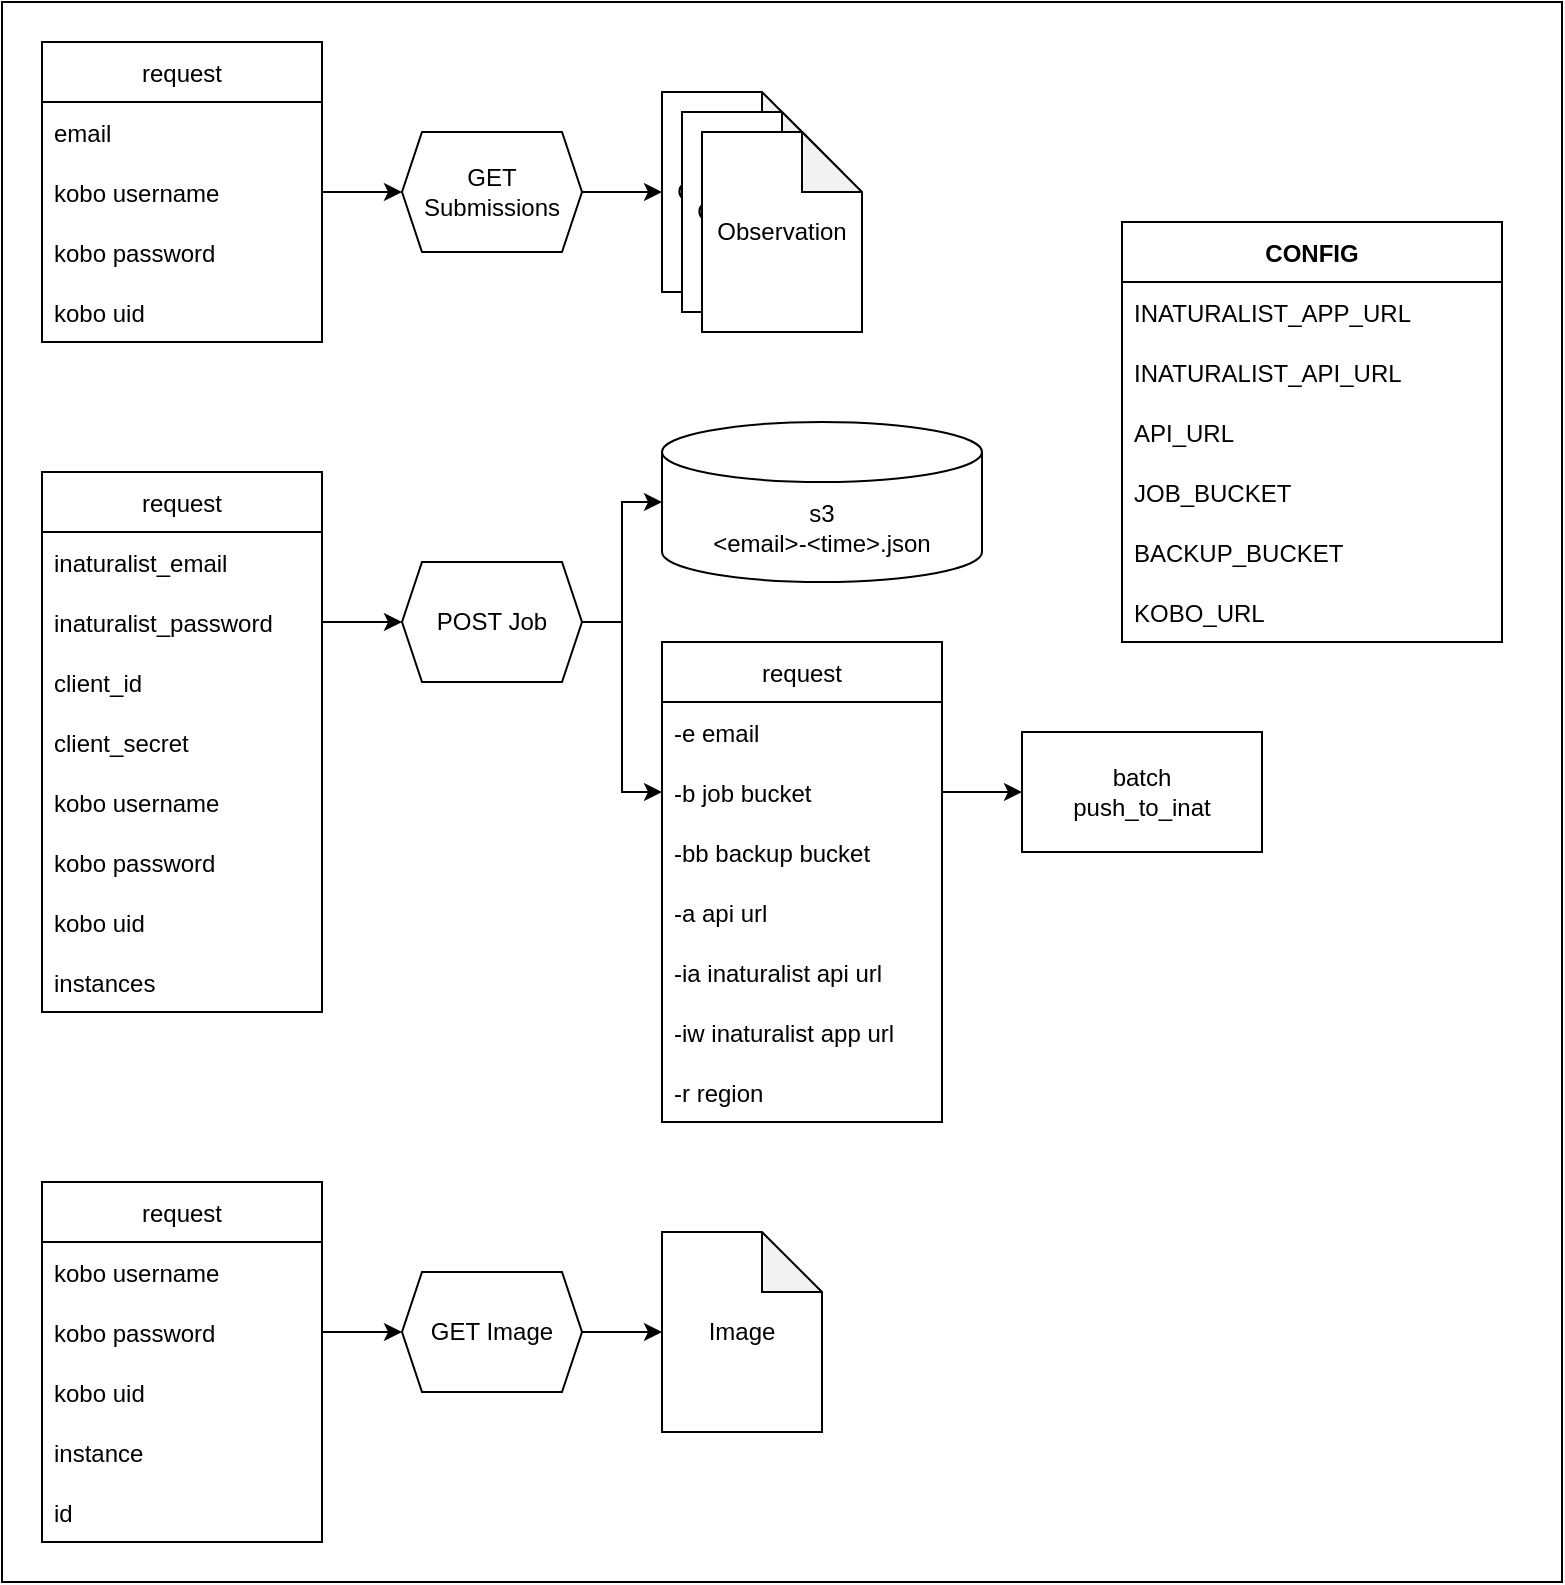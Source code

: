 <mxfile version="20.3.0" type="device"><diagram id="5oxlp5NKYX9qaEuJnPq2" name="Page-1"><mxGraphModel dx="946" dy="598" grid="1" gridSize="10" guides="1" tooltips="1" connect="1" arrows="1" fold="1" page="1" pageScale="1" pageWidth="850" pageHeight="1100" math="0" shadow="0"><root><mxCell id="0"/><mxCell id="1" parent="0"/><mxCell id="IpcUj3HfD-8Okdj-jzd8-62" value="" style="rounded=0;whiteSpace=wrap;html=1;" parent="1" vertex="1"><mxGeometry x="80" y="90" width="780" height="790" as="geometry"/></mxCell><mxCell id="IpcUj3HfD-8Okdj-jzd8-13" style="edgeStyle=orthogonalEdgeStyle;rounded=0;orthogonalLoop=1;jettySize=auto;html=1;exitX=1;exitY=0.5;exitDx=0;exitDy=0;entryX=0;entryY=0.5;entryDx=0;entryDy=0;entryPerimeter=0;" parent="1" source="IpcUj3HfD-8Okdj-jzd8-1" target="IpcUj3HfD-8Okdj-jzd8-12" edge="1"><mxGeometry relative="1" as="geometry"/></mxCell><mxCell id="IpcUj3HfD-8Okdj-jzd8-24" style="edgeStyle=orthogonalEdgeStyle;rounded=0;orthogonalLoop=1;jettySize=auto;html=1;exitX=1;exitY=0.5;exitDx=0;exitDy=0;entryX=0;entryY=0.5;entryDx=0;entryDy=0;" parent="1" source="IpcUj3HfD-8Okdj-jzd8-1" target="IpcUj3HfD-8Okdj-jzd8-17" edge="1"><mxGeometry relative="1" as="geometry"/></mxCell><mxCell id="IpcUj3HfD-8Okdj-jzd8-1" value="POST Job" style="shape=hexagon;perimeter=hexagonPerimeter2;whiteSpace=wrap;html=1;fixedSize=1;size=10;" parent="1" vertex="1"><mxGeometry x="280" y="370" width="90" height="60" as="geometry"/></mxCell><mxCell id="IpcUj3HfD-8Okdj-jzd8-2" value="request" style="swimlane;fontStyle=0;childLayout=stackLayout;horizontal=1;startSize=30;horizontalStack=0;resizeParent=1;resizeParentMax=0;resizeLast=0;collapsible=1;marginBottom=0;" parent="1" vertex="1"><mxGeometry x="100" y="325" width="140" height="270" as="geometry"/></mxCell><mxCell id="IpcUj3HfD-8Okdj-jzd8-3" value="inaturalist_email" style="text;strokeColor=none;fillColor=none;align=left;verticalAlign=middle;spacingLeft=4;spacingRight=4;overflow=hidden;points=[[0,0.5],[1,0.5]];portConstraint=eastwest;rotatable=0;" parent="IpcUj3HfD-8Okdj-jzd8-2" vertex="1"><mxGeometry y="30" width="140" height="30" as="geometry"/></mxCell><mxCell id="IpcUj3HfD-8Okdj-jzd8-4" value="inaturalist_password" style="text;strokeColor=none;fillColor=none;align=left;verticalAlign=middle;spacingLeft=4;spacingRight=4;overflow=hidden;points=[[0,0.5],[1,0.5]];portConstraint=eastwest;rotatable=0;" parent="IpcUj3HfD-8Okdj-jzd8-2" vertex="1"><mxGeometry y="60" width="140" height="30" as="geometry"/></mxCell><mxCell id="IpcUj3HfD-8Okdj-jzd8-5" value="client_id" style="text;strokeColor=none;fillColor=none;align=left;verticalAlign=middle;spacingLeft=4;spacingRight=4;overflow=hidden;points=[[0,0.5],[1,0.5]];portConstraint=eastwest;rotatable=0;" parent="IpcUj3HfD-8Okdj-jzd8-2" vertex="1"><mxGeometry y="90" width="140" height="30" as="geometry"/></mxCell><mxCell id="IpcUj3HfD-8Okdj-jzd8-6" value="client_secret" style="text;strokeColor=none;fillColor=none;align=left;verticalAlign=middle;spacingLeft=4;spacingRight=4;overflow=hidden;points=[[0,0.5],[1,0.5]];portConstraint=eastwest;rotatable=0;" parent="IpcUj3HfD-8Okdj-jzd8-2" vertex="1"><mxGeometry y="120" width="140" height="30" as="geometry"/></mxCell><mxCell id="IpcUj3HfD-8Okdj-jzd8-7" value="kobo username" style="text;strokeColor=none;fillColor=none;align=left;verticalAlign=middle;spacingLeft=4;spacingRight=4;overflow=hidden;points=[[0,0.5],[1,0.5]];portConstraint=eastwest;rotatable=0;" parent="IpcUj3HfD-8Okdj-jzd8-2" vertex="1"><mxGeometry y="150" width="140" height="30" as="geometry"/></mxCell><mxCell id="IpcUj3HfD-8Okdj-jzd8-8" value="kobo password" style="text;strokeColor=none;fillColor=none;align=left;verticalAlign=middle;spacingLeft=4;spacingRight=4;overflow=hidden;points=[[0,0.5],[1,0.5]];portConstraint=eastwest;rotatable=0;" parent="IpcUj3HfD-8Okdj-jzd8-2" vertex="1"><mxGeometry y="180" width="140" height="30" as="geometry"/></mxCell><mxCell id="IpcUj3HfD-8Okdj-jzd8-9" value="kobo uid" style="text;strokeColor=none;fillColor=none;align=left;verticalAlign=middle;spacingLeft=4;spacingRight=4;overflow=hidden;points=[[0,0.5],[1,0.5]];portConstraint=eastwest;rotatable=0;" parent="IpcUj3HfD-8Okdj-jzd8-2" vertex="1"><mxGeometry y="210" width="140" height="30" as="geometry"/></mxCell><mxCell id="IpcUj3HfD-8Okdj-jzd8-10" value="instances" style="text;strokeColor=none;fillColor=none;align=left;verticalAlign=middle;spacingLeft=4;spacingRight=4;overflow=hidden;points=[[0,0.5],[1,0.5]];portConstraint=eastwest;rotatable=0;" parent="IpcUj3HfD-8Okdj-jzd8-2" vertex="1"><mxGeometry y="240" width="140" height="30" as="geometry"/></mxCell><mxCell id="IpcUj3HfD-8Okdj-jzd8-11" style="edgeStyle=orthogonalEdgeStyle;rounded=0;orthogonalLoop=1;jettySize=auto;html=1;exitX=1;exitY=0.5;exitDx=0;exitDy=0;entryX=0;entryY=0.5;entryDx=0;entryDy=0;" parent="1" source="IpcUj3HfD-8Okdj-jzd8-4" target="IpcUj3HfD-8Okdj-jzd8-1" edge="1"><mxGeometry relative="1" as="geometry"/></mxCell><mxCell id="IpcUj3HfD-8Okdj-jzd8-12" value="s3&lt;br&gt;&amp;lt;email&amp;gt;-&amp;lt;time&amp;gt;.json" style="shape=cylinder3;whiteSpace=wrap;html=1;boundedLbl=1;backgroundOutline=1;size=15;" parent="1" vertex="1"><mxGeometry x="410" y="300" width="160" height="80" as="geometry"/></mxCell><mxCell id="IpcUj3HfD-8Okdj-jzd8-14" value="batch&lt;br&gt;push_to_inat" style="rounded=0;whiteSpace=wrap;html=1;" parent="1" vertex="1"><mxGeometry x="590" y="455" width="120" height="60" as="geometry"/></mxCell><mxCell id="IpcUj3HfD-8Okdj-jzd8-15" value="request" style="swimlane;fontStyle=0;childLayout=stackLayout;horizontal=1;startSize=30;horizontalStack=0;resizeParent=1;resizeParentMax=0;resizeLast=0;collapsible=1;marginBottom=0;" parent="1" vertex="1"><mxGeometry x="410" y="410" width="140" height="240" as="geometry"/></mxCell><mxCell id="IpcUj3HfD-8Okdj-jzd8-16" value="-e email" style="text;strokeColor=none;fillColor=none;align=left;verticalAlign=middle;spacingLeft=4;spacingRight=4;overflow=hidden;points=[[0,0.5],[1,0.5]];portConstraint=eastwest;rotatable=0;" parent="IpcUj3HfD-8Okdj-jzd8-15" vertex="1"><mxGeometry y="30" width="140" height="30" as="geometry"/></mxCell><mxCell id="IpcUj3HfD-8Okdj-jzd8-17" value="-b job bucket" style="text;strokeColor=none;fillColor=none;align=left;verticalAlign=middle;spacingLeft=4;spacingRight=4;overflow=hidden;points=[[0,0.5],[1,0.5]];portConstraint=eastwest;rotatable=0;" parent="IpcUj3HfD-8Okdj-jzd8-15" vertex="1"><mxGeometry y="60" width="140" height="30" as="geometry"/></mxCell><mxCell id="IpcUj3HfD-8Okdj-jzd8-18" value="-bb backup bucket" style="text;strokeColor=none;fillColor=none;align=left;verticalAlign=middle;spacingLeft=4;spacingRight=4;overflow=hidden;points=[[0,0.5],[1,0.5]];portConstraint=eastwest;rotatable=0;" parent="IpcUj3HfD-8Okdj-jzd8-15" vertex="1"><mxGeometry y="90" width="140" height="30" as="geometry"/></mxCell><mxCell id="IpcUj3HfD-8Okdj-jzd8-19" value="-a api url" style="text;strokeColor=none;fillColor=none;align=left;verticalAlign=middle;spacingLeft=4;spacingRight=4;overflow=hidden;points=[[0,0.5],[1,0.5]];portConstraint=eastwest;rotatable=0;" parent="IpcUj3HfD-8Okdj-jzd8-15" vertex="1"><mxGeometry y="120" width="140" height="30" as="geometry"/></mxCell><mxCell id="IpcUj3HfD-8Okdj-jzd8-20" value="-ia inaturalist api url" style="text;strokeColor=none;fillColor=none;align=left;verticalAlign=middle;spacingLeft=4;spacingRight=4;overflow=hidden;points=[[0,0.5],[1,0.5]];portConstraint=eastwest;rotatable=0;" parent="IpcUj3HfD-8Okdj-jzd8-15" vertex="1"><mxGeometry y="150" width="140" height="30" as="geometry"/></mxCell><mxCell id="IpcUj3HfD-8Okdj-jzd8-21" value="-iw inaturalist app url" style="text;strokeColor=none;fillColor=none;align=left;verticalAlign=middle;spacingLeft=4;spacingRight=4;overflow=hidden;points=[[0,0.5],[1,0.5]];portConstraint=eastwest;rotatable=0;" parent="IpcUj3HfD-8Okdj-jzd8-15" vertex="1"><mxGeometry y="180" width="140" height="30" as="geometry"/></mxCell><mxCell id="IpcUj3HfD-8Okdj-jzd8-22" value="-r region" style="text;strokeColor=none;fillColor=none;align=left;verticalAlign=middle;spacingLeft=4;spacingRight=4;overflow=hidden;points=[[0,0.5],[1,0.5]];portConstraint=eastwest;rotatable=0;" parent="IpcUj3HfD-8Okdj-jzd8-15" vertex="1"><mxGeometry y="210" width="140" height="30" as="geometry"/></mxCell><mxCell id="IpcUj3HfD-8Okdj-jzd8-25" style="edgeStyle=orthogonalEdgeStyle;rounded=0;orthogonalLoop=1;jettySize=auto;html=1;exitX=1;exitY=0.5;exitDx=0;exitDy=0;entryX=0;entryY=0.5;entryDx=0;entryDy=0;" parent="1" source="IpcUj3HfD-8Okdj-jzd8-17" target="IpcUj3HfD-8Okdj-jzd8-14" edge="1"><mxGeometry relative="1" as="geometry"/></mxCell><mxCell id="IpcUj3HfD-8Okdj-jzd8-26" value="CONFIG" style="swimlane;fontStyle=1;childLayout=stackLayout;horizontal=1;startSize=30;horizontalStack=0;resizeParent=1;resizeParentMax=0;resizeLast=0;collapsible=1;marginBottom=0;" parent="1" vertex="1"><mxGeometry x="640" y="200" width="190" height="210" as="geometry"/></mxCell><mxCell id="IpcUj3HfD-8Okdj-jzd8-27" value="INATURALIST_APP_URL" style="text;strokeColor=none;fillColor=none;align=left;verticalAlign=middle;spacingLeft=4;spacingRight=4;overflow=hidden;points=[[0,0.5],[1,0.5]];portConstraint=eastwest;rotatable=0;" parent="IpcUj3HfD-8Okdj-jzd8-26" vertex="1"><mxGeometry y="30" width="190" height="30" as="geometry"/></mxCell><mxCell id="IpcUj3HfD-8Okdj-jzd8-28" value="INATURALIST_API_URL" style="text;strokeColor=none;fillColor=none;align=left;verticalAlign=middle;spacingLeft=4;spacingRight=4;overflow=hidden;points=[[0,0.5],[1,0.5]];portConstraint=eastwest;rotatable=0;" parent="IpcUj3HfD-8Okdj-jzd8-26" vertex="1"><mxGeometry y="60" width="190" height="30" as="geometry"/></mxCell><mxCell id="IpcUj3HfD-8Okdj-jzd8-34" value="API_URL" style="text;strokeColor=none;fillColor=none;align=left;verticalAlign=middle;spacingLeft=4;spacingRight=4;overflow=hidden;points=[[0,0.5],[1,0.5]];portConstraint=eastwest;rotatable=0;" parent="IpcUj3HfD-8Okdj-jzd8-26" vertex="1"><mxGeometry y="90" width="190" height="30" as="geometry"/></mxCell><mxCell id="IpcUj3HfD-8Okdj-jzd8-37" value="JOB_BUCKET" style="text;strokeColor=none;fillColor=none;align=left;verticalAlign=middle;spacingLeft=4;spacingRight=4;overflow=hidden;points=[[0,0.5],[1,0.5]];portConstraint=eastwest;rotatable=0;" parent="IpcUj3HfD-8Okdj-jzd8-26" vertex="1"><mxGeometry y="120" width="190" height="30" as="geometry"/></mxCell><mxCell id="IpcUj3HfD-8Okdj-jzd8-36" value="BACKUP_BUCKET" style="text;strokeColor=none;fillColor=none;align=left;verticalAlign=middle;spacingLeft=4;spacingRight=4;overflow=hidden;points=[[0,0.5],[1,0.5]];portConstraint=eastwest;rotatable=0;" parent="IpcUj3HfD-8Okdj-jzd8-26" vertex="1"><mxGeometry y="150" width="190" height="30" as="geometry"/></mxCell><mxCell id="IpcUj3HfD-8Okdj-jzd8-57" value="KOBO_URL" style="text;strokeColor=none;fillColor=none;align=left;verticalAlign=middle;spacingLeft=4;spacingRight=4;overflow=hidden;points=[[0,0.5],[1,0.5]];portConstraint=eastwest;rotatable=0;" parent="IpcUj3HfD-8Okdj-jzd8-26" vertex="1"><mxGeometry y="180" width="190" height="30" as="geometry"/></mxCell><mxCell id="IpcUj3HfD-8Okdj-jzd8-38" value="request" style="swimlane;fontStyle=0;childLayout=stackLayout;horizontal=1;startSize=30;horizontalStack=0;resizeParent=1;resizeParentMax=0;resizeLast=0;collapsible=1;marginBottom=0;" parent="1" vertex="1"><mxGeometry x="100" y="110" width="140" height="150" as="geometry"/></mxCell><mxCell id="IpcUj3HfD-8Okdj-jzd8-39" value="email" style="text;strokeColor=none;fillColor=none;align=left;verticalAlign=middle;spacingLeft=4;spacingRight=4;overflow=hidden;points=[[0,0.5],[1,0.5]];portConstraint=eastwest;rotatable=0;" parent="IpcUj3HfD-8Okdj-jzd8-38" vertex="1"><mxGeometry y="30" width="140" height="30" as="geometry"/></mxCell><mxCell id="IpcUj3HfD-8Okdj-jzd8-40" value="kobo username" style="text;strokeColor=none;fillColor=none;align=left;verticalAlign=middle;spacingLeft=4;spacingRight=4;overflow=hidden;points=[[0,0.5],[1,0.5]];portConstraint=eastwest;rotatable=0;" parent="IpcUj3HfD-8Okdj-jzd8-38" vertex="1"><mxGeometry y="60" width="140" height="30" as="geometry"/></mxCell><mxCell id="IpcUj3HfD-8Okdj-jzd8-41" value="kobo password" style="text;strokeColor=none;fillColor=none;align=left;verticalAlign=middle;spacingLeft=4;spacingRight=4;overflow=hidden;points=[[0,0.5],[1,0.5]];portConstraint=eastwest;rotatable=0;" parent="IpcUj3HfD-8Okdj-jzd8-38" vertex="1"><mxGeometry y="90" width="140" height="30" as="geometry"/></mxCell><mxCell id="IpcUj3HfD-8Okdj-jzd8-42" value="kobo uid" style="text;strokeColor=none;fillColor=none;align=left;verticalAlign=middle;spacingLeft=4;spacingRight=4;overflow=hidden;points=[[0,0.5],[1,0.5]];portConstraint=eastwest;rotatable=0;" parent="IpcUj3HfD-8Okdj-jzd8-38" vertex="1"><mxGeometry y="120" width="140" height="30" as="geometry"/></mxCell><mxCell id="IpcUj3HfD-8Okdj-jzd8-50" style="edgeStyle=orthogonalEdgeStyle;rounded=0;orthogonalLoop=1;jettySize=auto;html=1;exitX=1;exitY=0.5;exitDx=0;exitDy=0;entryX=0;entryY=0.5;entryDx=0;entryDy=0;entryPerimeter=0;" parent="1" source="IpcUj3HfD-8Okdj-jzd8-43" target="IpcUj3HfD-8Okdj-jzd8-47" edge="1"><mxGeometry relative="1" as="geometry"/></mxCell><mxCell id="IpcUj3HfD-8Okdj-jzd8-43" value="GET Submissions" style="shape=hexagon;perimeter=hexagonPerimeter2;whiteSpace=wrap;html=1;fixedSize=1;size=10;" parent="1" vertex="1"><mxGeometry x="280" y="155" width="90" height="60" as="geometry"/></mxCell><mxCell id="IpcUj3HfD-8Okdj-jzd8-45" style="edgeStyle=orthogonalEdgeStyle;rounded=0;orthogonalLoop=1;jettySize=auto;html=1;exitX=1;exitY=0.5;exitDx=0;exitDy=0;entryX=0;entryY=0.5;entryDx=0;entryDy=0;" parent="1" source="IpcUj3HfD-8Okdj-jzd8-40" target="IpcUj3HfD-8Okdj-jzd8-43" edge="1"><mxGeometry relative="1" as="geometry"/></mxCell><mxCell id="IpcUj3HfD-8Okdj-jzd8-46" value="" style="group" parent="1" vertex="1" connectable="0"><mxGeometry x="410" y="135" width="100" height="120" as="geometry"/></mxCell><mxCell id="IpcUj3HfD-8Okdj-jzd8-47" value="Observation" style="shape=note;whiteSpace=wrap;html=1;backgroundOutline=1;darkOpacity=0.05;" parent="IpcUj3HfD-8Okdj-jzd8-46" vertex="1"><mxGeometry width="80" height="100" as="geometry"/></mxCell><mxCell id="IpcUj3HfD-8Okdj-jzd8-48" value="Observation" style="shape=note;whiteSpace=wrap;html=1;backgroundOutline=1;darkOpacity=0.05;" parent="IpcUj3HfD-8Okdj-jzd8-46" vertex="1"><mxGeometry x="10" y="10" width="80" height="100" as="geometry"/></mxCell><mxCell id="IpcUj3HfD-8Okdj-jzd8-49" value="Observation" style="shape=note;whiteSpace=wrap;html=1;backgroundOutline=1;darkOpacity=0.05;" parent="IpcUj3HfD-8Okdj-jzd8-46" vertex="1"><mxGeometry x="20" y="20" width="80" height="100" as="geometry"/></mxCell><mxCell id="IpcUj3HfD-8Okdj-jzd8-51" value="request" style="swimlane;fontStyle=0;childLayout=stackLayout;horizontal=1;startSize=30;horizontalStack=0;resizeParent=1;resizeParentMax=0;resizeLast=0;collapsible=1;marginBottom=0;" parent="1" vertex="1"><mxGeometry x="100" y="680" width="140" height="180" as="geometry"/></mxCell><mxCell id="IpcUj3HfD-8Okdj-jzd8-52" value="kobo username" style="text;strokeColor=none;fillColor=none;align=left;verticalAlign=middle;spacingLeft=4;spacingRight=4;overflow=hidden;points=[[0,0.5],[1,0.5]];portConstraint=eastwest;rotatable=0;" parent="IpcUj3HfD-8Okdj-jzd8-51" vertex="1"><mxGeometry y="30" width="140" height="30" as="geometry"/></mxCell><mxCell id="IpcUj3HfD-8Okdj-jzd8-53" value="kobo password" style="text;strokeColor=none;fillColor=none;align=left;verticalAlign=middle;spacingLeft=4;spacingRight=4;overflow=hidden;points=[[0,0.5],[1,0.5]];portConstraint=eastwest;rotatable=0;" parent="IpcUj3HfD-8Okdj-jzd8-51" vertex="1"><mxGeometry y="60" width="140" height="30" as="geometry"/></mxCell><mxCell id="IpcUj3HfD-8Okdj-jzd8-54" value="kobo uid" style="text;strokeColor=none;fillColor=none;align=left;verticalAlign=middle;spacingLeft=4;spacingRight=4;overflow=hidden;points=[[0,0.5],[1,0.5]];portConstraint=eastwest;rotatable=0;" parent="IpcUj3HfD-8Okdj-jzd8-51" vertex="1"><mxGeometry y="90" width="140" height="30" as="geometry"/></mxCell><mxCell id="IpcUj3HfD-8Okdj-jzd8-55" value="instance" style="text;strokeColor=none;fillColor=none;align=left;verticalAlign=middle;spacingLeft=4;spacingRight=4;overflow=hidden;points=[[0,0.5],[1,0.5]];portConstraint=eastwest;rotatable=0;" parent="IpcUj3HfD-8Okdj-jzd8-51" vertex="1"><mxGeometry y="120" width="140" height="30" as="geometry"/></mxCell><mxCell id="IpcUj3HfD-8Okdj-jzd8-56" value="id" style="text;strokeColor=none;fillColor=none;align=left;verticalAlign=middle;spacingLeft=4;spacingRight=4;overflow=hidden;points=[[0,0.5],[1,0.5]];portConstraint=eastwest;rotatable=0;" parent="IpcUj3HfD-8Okdj-jzd8-51" vertex="1"><mxGeometry y="150" width="140" height="30" as="geometry"/></mxCell><mxCell id="IpcUj3HfD-8Okdj-jzd8-61" style="edgeStyle=orthogonalEdgeStyle;rounded=0;orthogonalLoop=1;jettySize=auto;html=1;exitX=1;exitY=0.5;exitDx=0;exitDy=0;entryX=0;entryY=0.5;entryDx=0;entryDy=0;entryPerimeter=0;" parent="1" source="IpcUj3HfD-8Okdj-jzd8-58" target="IpcUj3HfD-8Okdj-jzd8-60" edge="1"><mxGeometry relative="1" as="geometry"/></mxCell><mxCell id="IpcUj3HfD-8Okdj-jzd8-58" value="GET Image" style="shape=hexagon;perimeter=hexagonPerimeter2;whiteSpace=wrap;html=1;fixedSize=1;size=10;" parent="1" vertex="1"><mxGeometry x="280" y="725" width="90" height="60" as="geometry"/></mxCell><mxCell id="IpcUj3HfD-8Okdj-jzd8-59" style="edgeStyle=orthogonalEdgeStyle;rounded=0;orthogonalLoop=1;jettySize=auto;html=1;exitX=1;exitY=0.5;exitDx=0;exitDy=0;entryX=0;entryY=0.5;entryDx=0;entryDy=0;" parent="1" source="IpcUj3HfD-8Okdj-jzd8-53" target="IpcUj3HfD-8Okdj-jzd8-58" edge="1"><mxGeometry relative="1" as="geometry"/></mxCell><mxCell id="IpcUj3HfD-8Okdj-jzd8-60" value="Image" style="shape=note;whiteSpace=wrap;html=1;backgroundOutline=1;darkOpacity=0.05;" parent="1" vertex="1"><mxGeometry x="410" y="705" width="80" height="100" as="geometry"/></mxCell></root></mxGraphModel></diagram></mxfile>